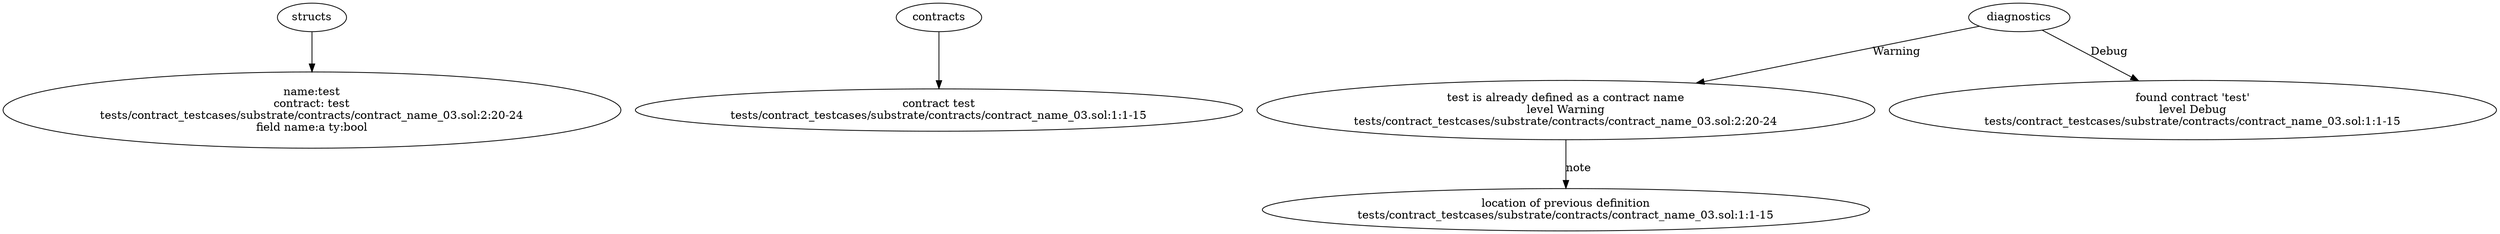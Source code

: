 strict digraph "tests/contract_testcases/substrate/contracts/contract_name_03.sol" {
	test [label="name:test\ncontract: test\ntests/contract_testcases/substrate/contracts/contract_name_03.sol:2:20-24\nfield name:a ty:bool"]
	contract [label="contract test\ntests/contract_testcases/substrate/contracts/contract_name_03.sol:1:1-15"]
	diagnostic [label="test is already defined as a contract name\nlevel Warning\ntests/contract_testcases/substrate/contracts/contract_name_03.sol:2:20-24"]
	note [label="location of previous definition\ntests/contract_testcases/substrate/contracts/contract_name_03.sol:1:1-15"]
	diagnostic_8 [label="found contract 'test'\nlevel Debug\ntests/contract_testcases/substrate/contracts/contract_name_03.sol:1:1-15"]
	structs -> test
	contracts -> contract
	diagnostics -> diagnostic [label="Warning"]
	diagnostic -> note [label="note"]
	diagnostics -> diagnostic_8 [label="Debug"]
}
